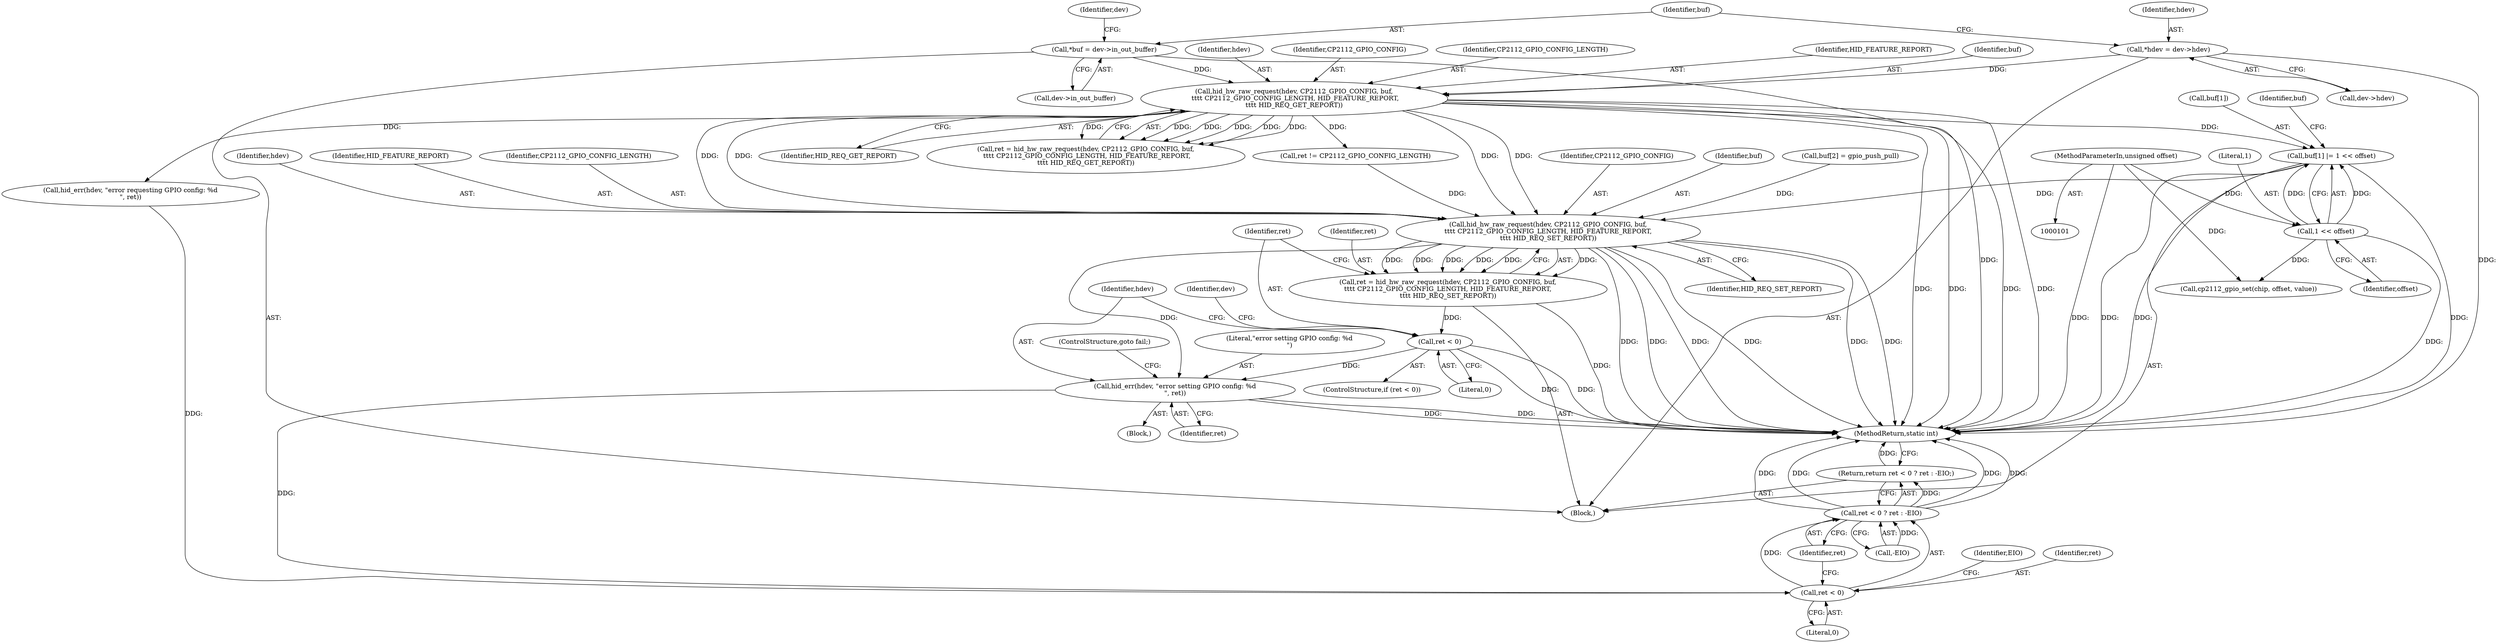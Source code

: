 digraph "0_linux_7a7b5df84b6b4e5d599c7289526eed96541a0654_0@array" {
"1000148" [label="(Call,buf[1] |= 1 << offset)"];
"1000131" [label="(Call,hid_hw_raw_request(hdev, CP2112_GPIO_CONFIG, buf,\n \t\t\t\t CP2112_GPIO_CONFIG_LENGTH, HID_FEATURE_REPORT,\n\t\t\t\t HID_REQ_GET_REPORT))"];
"1000112" [label="(Call,*hdev = dev->hdev)"];
"1000118" [label="(Call,*buf = dev->in_out_buffer)"];
"1000152" [label="(Call,1 << offset)"];
"1000103" [label="(MethodParameterIn,unsigned offset)"];
"1000162" [label="(Call,hid_hw_raw_request(hdev, CP2112_GPIO_CONFIG, buf,\n\t\t\t\t CP2112_GPIO_CONFIG_LENGTH, HID_FEATURE_REPORT,\n\t\t\t\t HID_REQ_SET_REPORT))"];
"1000160" [label="(Call,ret = hid_hw_raw_request(hdev, CP2112_GPIO_CONFIG, buf,\n\t\t\t\t CP2112_GPIO_CONFIG_LENGTH, HID_FEATURE_REPORT,\n\t\t\t\t HID_REQ_SET_REPORT))"];
"1000170" [label="(Call,ret < 0)"];
"1000174" [label="(Call,hid_err(hdev, \"error setting GPIO config: %d\n\", ret))"];
"1000198" [label="(Call,ret < 0)"];
"1000197" [label="(Call,ret < 0 ? ret : -EIO)"];
"1000196" [label="(Return,return ret < 0 ? ret : -EIO;)"];
"1000204" [label="(MethodReturn,static int)"];
"1000197" [label="(Call,ret < 0 ? ret : -EIO)"];
"1000161" [label="(Identifier,ret)"];
"1000164" [label="(Identifier,CP2112_GPIO_CONFIG)"];
"1000170" [label="(Call,ret < 0)"];
"1000165" [label="(Identifier,buf)"];
"1000160" [label="(Call,ret = hid_hw_raw_request(hdev, CP2112_GPIO_CONFIG, buf,\n\t\t\t\t CP2112_GPIO_CONFIG_LENGTH, HID_FEATURE_REPORT,\n\t\t\t\t HID_REQ_SET_REPORT))"];
"1000149" [label="(Call,buf[1])"];
"1000105" [label="(Block,)"];
"1000155" [label="(Call,buf[2] = gpio_push_pull)"];
"1000153" [label="(Literal,1)"];
"1000203" [label="(Identifier,EIO)"];
"1000137" [label="(Identifier,HID_REQ_GET_REPORT)"];
"1000163" [label="(Identifier,hdev)"];
"1000201" [label="(Identifier,ret)"];
"1000202" [label="(Call,-EIO)"];
"1000182" [label="(Identifier,dev)"];
"1000173" [label="(Block,)"];
"1000198" [label="(Call,ret < 0)"];
"1000157" [label="(Identifier,buf)"];
"1000177" [label="(Identifier,ret)"];
"1000176" [label="(Literal,\"error setting GPIO config: %d\n\")"];
"1000127" [label="(Identifier,dev)"];
"1000136" [label="(Identifier,HID_FEATURE_REPORT)"];
"1000112" [label="(Call,*hdev = dev->hdev)"];
"1000114" [label="(Call,dev->hdev)"];
"1000200" [label="(Literal,0)"];
"1000152" [label="(Call,1 << offset)"];
"1000154" [label="(Identifier,offset)"];
"1000129" [label="(Call,ret = hid_hw_raw_request(hdev, CP2112_GPIO_CONFIG, buf,\n \t\t\t\t CP2112_GPIO_CONFIG_LENGTH, HID_FEATURE_REPORT,\n\t\t\t\t HID_REQ_GET_REPORT))"];
"1000167" [label="(Identifier,HID_FEATURE_REPORT)"];
"1000174" [label="(Call,hid_err(hdev, \"error setting GPIO config: %d\n\", ret))"];
"1000103" [label="(MethodParameterIn,unsigned offset)"];
"1000119" [label="(Identifier,buf)"];
"1000199" [label="(Identifier,ret)"];
"1000148" [label="(Call,buf[1] |= 1 << offset)"];
"1000162" [label="(Call,hid_hw_raw_request(hdev, CP2112_GPIO_CONFIG, buf,\n\t\t\t\t CP2112_GPIO_CONFIG_LENGTH, HID_FEATURE_REPORT,\n\t\t\t\t HID_REQ_SET_REPORT))"];
"1000184" [label="(Call,cp2112_gpio_set(chip, offset, value))"];
"1000113" [label="(Identifier,hdev)"];
"1000178" [label="(ControlStructure,goto fail;)"];
"1000120" [label="(Call,dev->in_out_buffer)"];
"1000169" [label="(ControlStructure,if (ret < 0))"];
"1000131" [label="(Call,hid_hw_raw_request(hdev, CP2112_GPIO_CONFIG, buf,\n \t\t\t\t CP2112_GPIO_CONFIG_LENGTH, HID_FEATURE_REPORT,\n\t\t\t\t HID_REQ_GET_REPORT))"];
"1000134" [label="(Identifier,buf)"];
"1000132" [label="(Identifier,hdev)"];
"1000143" [label="(Call,hid_err(hdev, \"error requesting GPIO config: %d\n\", ret))"];
"1000133" [label="(Identifier,CP2112_GPIO_CONFIG)"];
"1000139" [label="(Call,ret != CP2112_GPIO_CONFIG_LENGTH)"];
"1000171" [label="(Identifier,ret)"];
"1000168" [label="(Identifier,HID_REQ_SET_REPORT)"];
"1000175" [label="(Identifier,hdev)"];
"1000166" [label="(Identifier,CP2112_GPIO_CONFIG_LENGTH)"];
"1000172" [label="(Literal,0)"];
"1000118" [label="(Call,*buf = dev->in_out_buffer)"];
"1000135" [label="(Identifier,CP2112_GPIO_CONFIG_LENGTH)"];
"1000196" [label="(Return,return ret < 0 ? ret : -EIO;)"];
"1000148" -> "1000105"  [label="AST: "];
"1000148" -> "1000152"  [label="CFG: "];
"1000149" -> "1000148"  [label="AST: "];
"1000152" -> "1000148"  [label="AST: "];
"1000157" -> "1000148"  [label="CFG: "];
"1000148" -> "1000204"  [label="DDG: "];
"1000148" -> "1000204"  [label="DDG: "];
"1000148" -> "1000204"  [label="DDG: "];
"1000131" -> "1000148"  [label="DDG: "];
"1000152" -> "1000148"  [label="DDG: "];
"1000152" -> "1000148"  [label="DDG: "];
"1000148" -> "1000162"  [label="DDG: "];
"1000131" -> "1000129"  [label="AST: "];
"1000131" -> "1000137"  [label="CFG: "];
"1000132" -> "1000131"  [label="AST: "];
"1000133" -> "1000131"  [label="AST: "];
"1000134" -> "1000131"  [label="AST: "];
"1000135" -> "1000131"  [label="AST: "];
"1000136" -> "1000131"  [label="AST: "];
"1000137" -> "1000131"  [label="AST: "];
"1000129" -> "1000131"  [label="CFG: "];
"1000131" -> "1000204"  [label="DDG: "];
"1000131" -> "1000204"  [label="DDG: "];
"1000131" -> "1000204"  [label="DDG: "];
"1000131" -> "1000204"  [label="DDG: "];
"1000131" -> "1000129"  [label="DDG: "];
"1000131" -> "1000129"  [label="DDG: "];
"1000131" -> "1000129"  [label="DDG: "];
"1000131" -> "1000129"  [label="DDG: "];
"1000131" -> "1000129"  [label="DDG: "];
"1000131" -> "1000129"  [label="DDG: "];
"1000112" -> "1000131"  [label="DDG: "];
"1000118" -> "1000131"  [label="DDG: "];
"1000131" -> "1000139"  [label="DDG: "];
"1000131" -> "1000143"  [label="DDG: "];
"1000131" -> "1000162"  [label="DDG: "];
"1000131" -> "1000162"  [label="DDG: "];
"1000131" -> "1000162"  [label="DDG: "];
"1000131" -> "1000162"  [label="DDG: "];
"1000112" -> "1000105"  [label="AST: "];
"1000112" -> "1000114"  [label="CFG: "];
"1000113" -> "1000112"  [label="AST: "];
"1000114" -> "1000112"  [label="AST: "];
"1000119" -> "1000112"  [label="CFG: "];
"1000112" -> "1000204"  [label="DDG: "];
"1000118" -> "1000105"  [label="AST: "];
"1000118" -> "1000120"  [label="CFG: "];
"1000119" -> "1000118"  [label="AST: "];
"1000120" -> "1000118"  [label="AST: "];
"1000127" -> "1000118"  [label="CFG: "];
"1000118" -> "1000204"  [label="DDG: "];
"1000152" -> "1000154"  [label="CFG: "];
"1000153" -> "1000152"  [label="AST: "];
"1000154" -> "1000152"  [label="AST: "];
"1000152" -> "1000204"  [label="DDG: "];
"1000103" -> "1000152"  [label="DDG: "];
"1000152" -> "1000184"  [label="DDG: "];
"1000103" -> "1000101"  [label="AST: "];
"1000103" -> "1000204"  [label="DDG: "];
"1000103" -> "1000184"  [label="DDG: "];
"1000162" -> "1000160"  [label="AST: "];
"1000162" -> "1000168"  [label="CFG: "];
"1000163" -> "1000162"  [label="AST: "];
"1000164" -> "1000162"  [label="AST: "];
"1000165" -> "1000162"  [label="AST: "];
"1000166" -> "1000162"  [label="AST: "];
"1000167" -> "1000162"  [label="AST: "];
"1000168" -> "1000162"  [label="AST: "];
"1000160" -> "1000162"  [label="CFG: "];
"1000162" -> "1000204"  [label="DDG: "];
"1000162" -> "1000204"  [label="DDG: "];
"1000162" -> "1000204"  [label="DDG: "];
"1000162" -> "1000204"  [label="DDG: "];
"1000162" -> "1000204"  [label="DDG: "];
"1000162" -> "1000204"  [label="DDG: "];
"1000162" -> "1000160"  [label="DDG: "];
"1000162" -> "1000160"  [label="DDG: "];
"1000162" -> "1000160"  [label="DDG: "];
"1000162" -> "1000160"  [label="DDG: "];
"1000162" -> "1000160"  [label="DDG: "];
"1000162" -> "1000160"  [label="DDG: "];
"1000155" -> "1000162"  [label="DDG: "];
"1000139" -> "1000162"  [label="DDG: "];
"1000162" -> "1000174"  [label="DDG: "];
"1000160" -> "1000105"  [label="AST: "];
"1000161" -> "1000160"  [label="AST: "];
"1000171" -> "1000160"  [label="CFG: "];
"1000160" -> "1000204"  [label="DDG: "];
"1000160" -> "1000170"  [label="DDG: "];
"1000170" -> "1000169"  [label="AST: "];
"1000170" -> "1000172"  [label="CFG: "];
"1000171" -> "1000170"  [label="AST: "];
"1000172" -> "1000170"  [label="AST: "];
"1000175" -> "1000170"  [label="CFG: "];
"1000182" -> "1000170"  [label="CFG: "];
"1000170" -> "1000204"  [label="DDG: "];
"1000170" -> "1000204"  [label="DDG: "];
"1000170" -> "1000174"  [label="DDG: "];
"1000174" -> "1000173"  [label="AST: "];
"1000174" -> "1000177"  [label="CFG: "];
"1000175" -> "1000174"  [label="AST: "];
"1000176" -> "1000174"  [label="AST: "];
"1000177" -> "1000174"  [label="AST: "];
"1000178" -> "1000174"  [label="CFG: "];
"1000174" -> "1000204"  [label="DDG: "];
"1000174" -> "1000204"  [label="DDG: "];
"1000174" -> "1000198"  [label="DDG: "];
"1000198" -> "1000197"  [label="AST: "];
"1000198" -> "1000200"  [label="CFG: "];
"1000199" -> "1000198"  [label="AST: "];
"1000200" -> "1000198"  [label="AST: "];
"1000201" -> "1000198"  [label="CFG: "];
"1000203" -> "1000198"  [label="CFG: "];
"1000198" -> "1000197"  [label="DDG: "];
"1000143" -> "1000198"  [label="DDG: "];
"1000197" -> "1000196"  [label="AST: "];
"1000197" -> "1000201"  [label="CFG: "];
"1000197" -> "1000202"  [label="CFG: "];
"1000201" -> "1000197"  [label="AST: "];
"1000202" -> "1000197"  [label="AST: "];
"1000196" -> "1000197"  [label="CFG: "];
"1000197" -> "1000204"  [label="DDG: "];
"1000197" -> "1000204"  [label="DDG: "];
"1000197" -> "1000204"  [label="DDG: "];
"1000197" -> "1000204"  [label="DDG: "];
"1000197" -> "1000196"  [label="DDG: "];
"1000202" -> "1000197"  [label="DDG: "];
"1000196" -> "1000105"  [label="AST: "];
"1000204" -> "1000196"  [label="CFG: "];
"1000196" -> "1000204"  [label="DDG: "];
}
